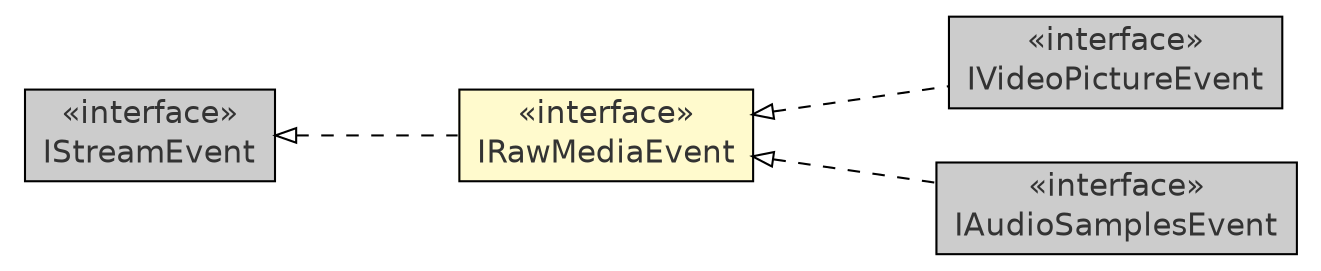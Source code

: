 #!/usr/local/bin/dot
#
# Class diagram 
# Generated by UmlGraph version 4.8 (http://www.spinellis.gr/sw/umlgraph)
#

digraph G {
	edge [fontname="Helvetica",fontsize=10,labelfontname="Helvetica",labelfontsize=10];
	node [fontname="Helvetica",fontsize=10,shape=plaintext];
	rankdir=LR;
	ranksep=1;
	// com.xuggle.mediatool.event.IStreamEvent
	c24157 [label=<<table border="0" cellborder="1" cellspacing="0" cellpadding="2" port="p" bgcolor="grey80" href="./IStreamEvent.html">
		<tr><td><table border="0" cellspacing="0" cellpadding="1">
			<tr><td> &laquo;interface&raquo; </td></tr>
			<tr><td> IStreamEvent </td></tr>
		</table></td></tr>
		</table>>, fontname="Helvetica", fontcolor="grey20", fontsize=15.0];
	// com.xuggle.mediatool.event.IVideoPictureEvent
	c24159 [label=<<table border="0" cellborder="1" cellspacing="0" cellpadding="2" port="p" bgcolor="grey80" href="./IVideoPictureEvent.html">
		<tr><td><table border="0" cellspacing="0" cellpadding="1">
			<tr><td> &laquo;interface&raquo; </td></tr>
			<tr><td> IVideoPictureEvent </td></tr>
		</table></td></tr>
		</table>>, fontname="Helvetica", fontcolor="grey20", fontsize=15.0];
	// com.xuggle.mediatool.event.IAudioSamplesEvent
	c24186 [label=<<table border="0" cellborder="1" cellspacing="0" cellpadding="2" port="p" bgcolor="grey80" href="./IAudioSamplesEvent.html">
		<tr><td><table border="0" cellspacing="0" cellpadding="1">
			<tr><td> &laquo;interface&raquo; </td></tr>
			<tr><td> IAudioSamplesEvent </td></tr>
		</table></td></tr>
		</table>>, fontname="Helvetica", fontcolor="grey20", fontsize=15.0];
	// com.xuggle.mediatool.event.IRawMediaEvent
	c24188 [label=<<table border="0" cellborder="1" cellspacing="0" cellpadding="2" port="p" bgcolor="lemonChiffon" href="./IRawMediaEvent.html">
		<tr><td><table border="0" cellspacing="0" cellpadding="1">
			<tr><td> &laquo;interface&raquo; </td></tr>
			<tr><td> IRawMediaEvent </td></tr>
		</table></td></tr>
		</table>>, fontname="Helvetica", fontcolor="grey20", fontsize=15.0];
	//com.xuggle.mediatool.event.IVideoPictureEvent implements com.xuggle.mediatool.event.IRawMediaEvent
	c24188:p -> c24159:p [dir=back,arrowtail=empty,style=dashed];
	//com.xuggle.mediatool.event.IAudioSamplesEvent implements com.xuggle.mediatool.event.IRawMediaEvent
	c24188:p -> c24186:p [dir=back,arrowtail=empty,style=dashed];
	//com.xuggle.mediatool.event.IRawMediaEvent implements com.xuggle.mediatool.event.IStreamEvent
	c24157:p -> c24188:p [dir=back,arrowtail=empty,style=dashed];
}

